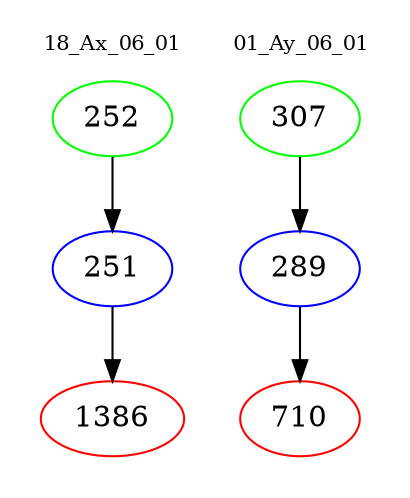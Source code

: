 digraph{
subgraph cluster_0 {
color = white
label = "18_Ax_06_01";
fontsize=10;
T0_252 [label="252", color="green"]
T0_252 -> T0_251 [color="black"]
T0_251 [label="251", color="blue"]
T0_251 -> T0_1386 [color="black"]
T0_1386 [label="1386", color="red"]
}
subgraph cluster_1 {
color = white
label = "01_Ay_06_01";
fontsize=10;
T1_307 [label="307", color="green"]
T1_307 -> T1_289 [color="black"]
T1_289 [label="289", color="blue"]
T1_289 -> T1_710 [color="black"]
T1_710 [label="710", color="red"]
}
}

